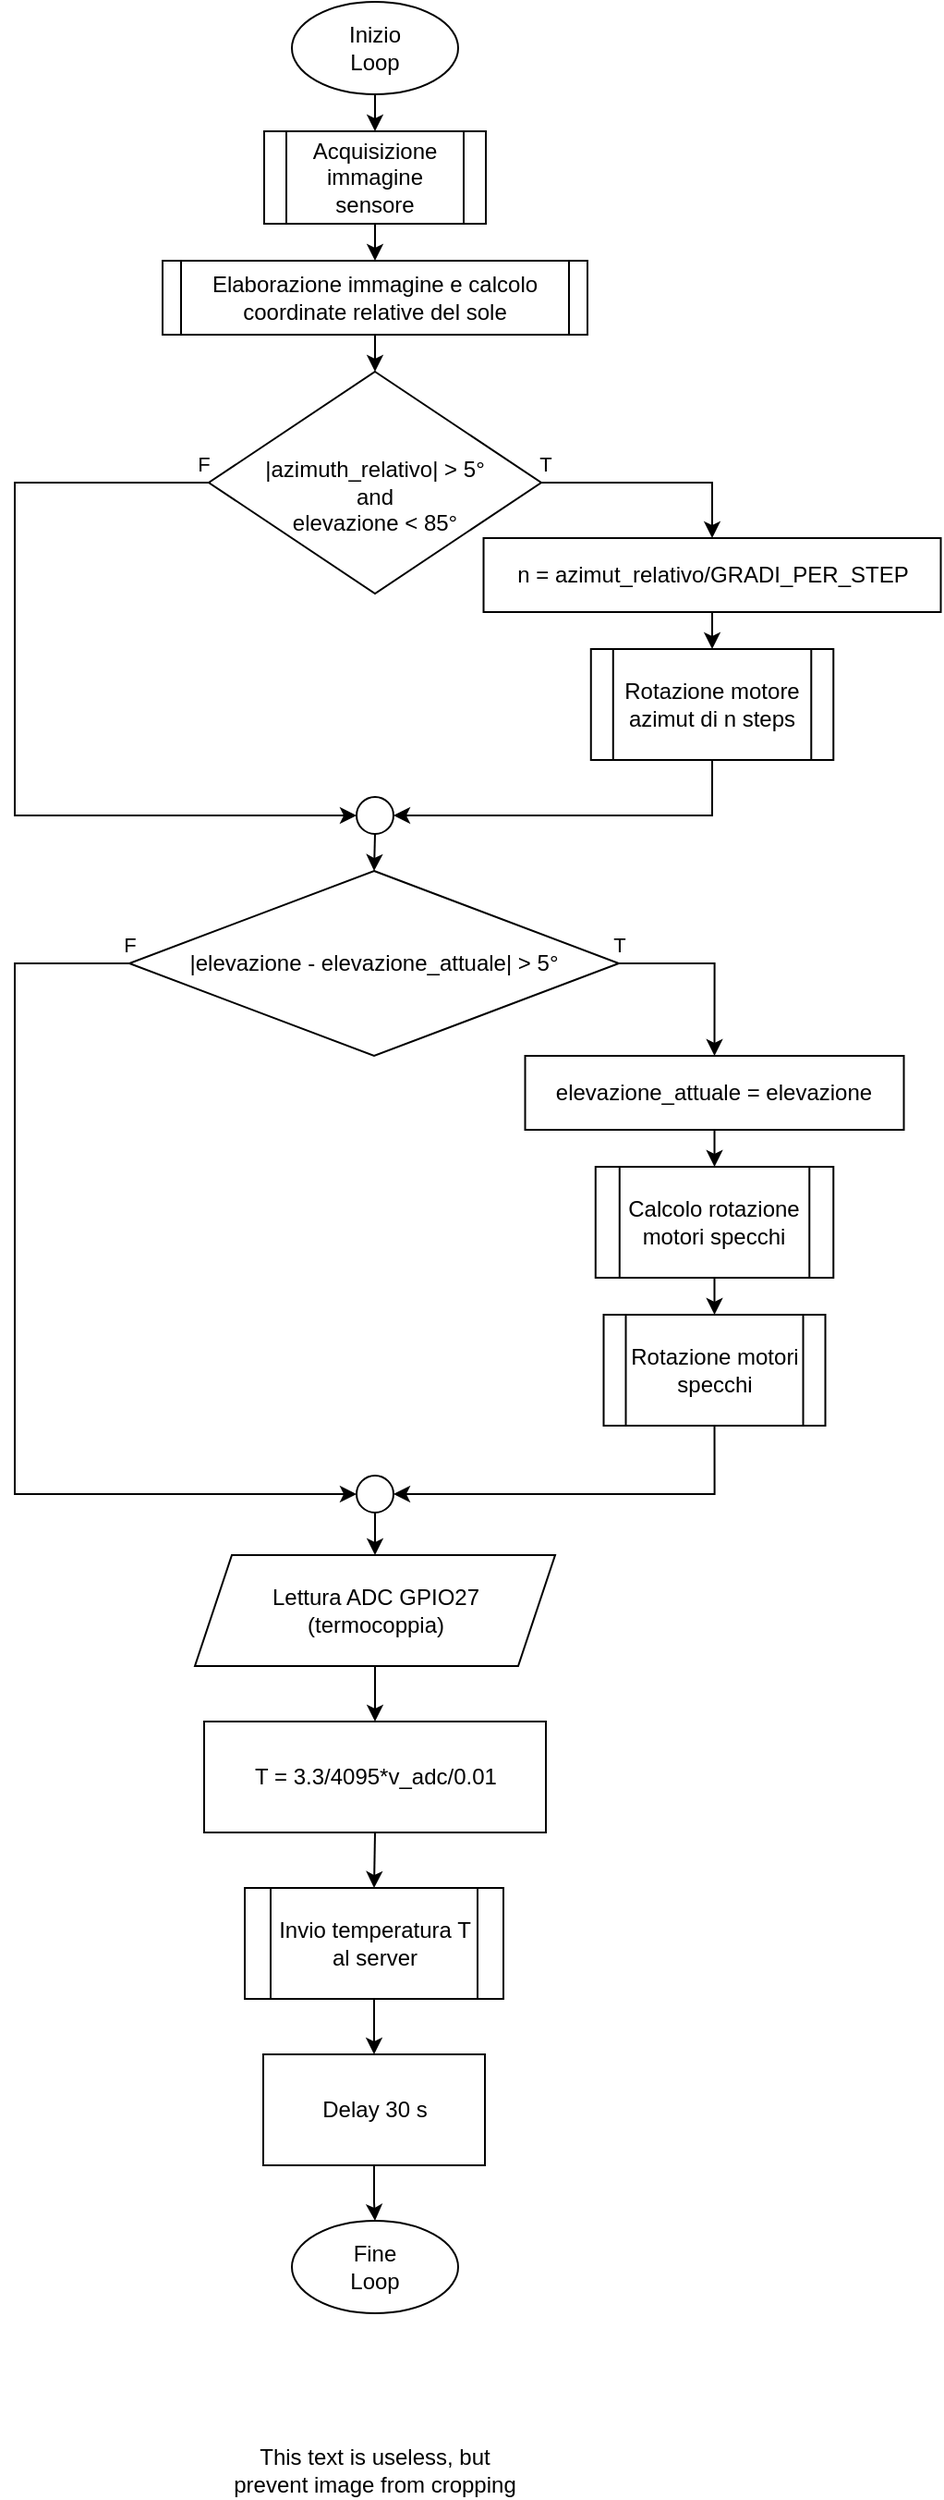 <mxfile version="14.7.0" type="device"><diagram id="eK8-4zU0Woavwo-oGc4o" name="Page-1"><mxGraphModel dx="1240" dy="649" grid="1" gridSize="10" guides="1" tooltips="1" connect="1" arrows="1" fold="1" page="1" pageScale="1" pageWidth="1654" pageHeight="2336" math="0" shadow="0"><root><mxCell id="0"/><mxCell id="1" parent="0"/><mxCell id="_s7QkjAhDSXQCsSgOdlq-21" style="edgeStyle=orthogonalEdgeStyle;rounded=0;orthogonalLoop=1;jettySize=auto;html=1;exitX=0.5;exitY=1;exitDx=0;exitDy=0;entryX=0.5;entryY=0;entryDx=0;entryDy=0;" edge="1" parent="1" source="_s7QkjAhDSXQCsSgOdlq-1" target="_s7QkjAhDSXQCsSgOdlq-7"><mxGeometry relative="1" as="geometry"/></mxCell><mxCell id="_s7QkjAhDSXQCsSgOdlq-1" value="&lt;div&gt;Inizio&lt;/div&gt;&lt;div&gt;Loop&lt;br&gt;&lt;/div&gt;" style="ellipse;whiteSpace=wrap;html=1;" vertex="1" parent="1"><mxGeometry x="540" y="10" width="90" height="50" as="geometry"/></mxCell><mxCell id="_s7QkjAhDSXQCsSgOdlq-22" style="edgeStyle=orthogonalEdgeStyle;rounded=0;orthogonalLoop=1;jettySize=auto;html=1;exitX=0.5;exitY=1;exitDx=0;exitDy=0;entryX=0.5;entryY=0;entryDx=0;entryDy=0;" edge="1" parent="1" source="_s7QkjAhDSXQCsSgOdlq-7" target="_s7QkjAhDSXQCsSgOdlq-9"><mxGeometry relative="1" as="geometry"/></mxCell><mxCell id="_s7QkjAhDSXQCsSgOdlq-7" value="&lt;div&gt;Acquisizione immagine&lt;/div&gt;&lt;div&gt;sensore&lt;br&gt;&lt;/div&gt;" style="shape=process;whiteSpace=wrap;html=1;backgroundOutline=1;" vertex="1" parent="1"><mxGeometry x="525" y="80" width="120" height="50" as="geometry"/></mxCell><mxCell id="_s7QkjAhDSXQCsSgOdlq-23" style="edgeStyle=orthogonalEdgeStyle;rounded=0;orthogonalLoop=1;jettySize=auto;html=1;exitX=0.5;exitY=1;exitDx=0;exitDy=0;entryX=0.5;entryY=0;entryDx=0;entryDy=0;" edge="1" parent="1" source="_s7QkjAhDSXQCsSgOdlq-9" target="_s7QkjAhDSXQCsSgOdlq-12"><mxGeometry relative="1" as="geometry"/></mxCell><mxCell id="_s7QkjAhDSXQCsSgOdlq-9" value="Elaborazione immagine e calcolo coordinate relative del sole" style="shape=process;whiteSpace=wrap;html=1;backgroundOutline=1;size=0.043;" vertex="1" parent="1"><mxGeometry x="470" y="150" width="230" height="40" as="geometry"/></mxCell><mxCell id="_s7QkjAhDSXQCsSgOdlq-15" style="edgeStyle=orthogonalEdgeStyle;rounded=0;orthogonalLoop=1;jettySize=auto;html=1;exitX=1;exitY=0.5;exitDx=0;exitDy=0;entryX=0.5;entryY=0;entryDx=0;entryDy=0;" edge="1" parent="1" source="_s7QkjAhDSXQCsSgOdlq-12" target="_s7QkjAhDSXQCsSgOdlq-13"><mxGeometry relative="1" as="geometry"/></mxCell><mxCell id="_s7QkjAhDSXQCsSgOdlq-48" value="T" style="edgeLabel;html=1;align=center;verticalAlign=middle;resizable=0;points=[];" vertex="1" connectable="0" parent="_s7QkjAhDSXQCsSgOdlq-15"><mxGeometry x="-0.776" y="-1" relative="1" as="geometry"><mxPoint x="-12" y="-11" as="offset"/></mxGeometry></mxCell><mxCell id="_s7QkjAhDSXQCsSgOdlq-20" style="edgeStyle=orthogonalEdgeStyle;rounded=0;orthogonalLoop=1;jettySize=auto;html=1;exitX=0;exitY=0.5;exitDx=0;exitDy=0;entryX=0;entryY=0.5;entryDx=0;entryDy=0;" edge="1" parent="1" source="_s7QkjAhDSXQCsSgOdlq-12" target="_s7QkjAhDSXQCsSgOdlq-18"><mxGeometry relative="1" as="geometry"><Array as="points"><mxPoint x="390" y="270"/><mxPoint x="390" y="450"/></Array></mxGeometry></mxCell><mxCell id="_s7QkjAhDSXQCsSgOdlq-49" value="F" style="edgeLabel;html=1;align=center;verticalAlign=middle;resizable=0;points=[];" vertex="1" connectable="0" parent="_s7QkjAhDSXQCsSgOdlq-20"><mxGeometry x="-0.906" y="1" relative="1" as="geometry"><mxPoint x="19" y="-11" as="offset"/></mxGeometry></mxCell><mxCell id="_s7QkjAhDSXQCsSgOdlq-12" value="&lt;div&gt;&lt;br&gt;&lt;/div&gt;&lt;div&gt;|azimuth_relativo| &amp;gt; 5°&lt;/div&gt;&lt;div&gt;and&lt;/div&gt;&lt;div&gt;elevazione &amp;lt; 85°&lt;br&gt;&lt;/div&gt;" style="rhombus;whiteSpace=wrap;html=1;" vertex="1" parent="1"><mxGeometry x="495" y="210" width="180" height="120" as="geometry"/></mxCell><mxCell id="_s7QkjAhDSXQCsSgOdlq-17" style="edgeStyle=orthogonalEdgeStyle;rounded=0;orthogonalLoop=1;jettySize=auto;html=1;exitX=0.5;exitY=1;exitDx=0;exitDy=0;entryX=0.5;entryY=0;entryDx=0;entryDy=0;" edge="1" parent="1" source="_s7QkjAhDSXQCsSgOdlq-13" target="_s7QkjAhDSXQCsSgOdlq-16"><mxGeometry relative="1" as="geometry"/></mxCell><mxCell id="_s7QkjAhDSXQCsSgOdlq-13" value="n = azimut_relativo/GRADI_PER_STEP" style="rounded=0;whiteSpace=wrap;html=1;" vertex="1" parent="1"><mxGeometry x="643.76" y="300" width="247.5" height="40" as="geometry"/></mxCell><mxCell id="_s7QkjAhDSXQCsSgOdlq-19" style="edgeStyle=orthogonalEdgeStyle;rounded=0;orthogonalLoop=1;jettySize=auto;html=1;exitX=0.5;exitY=1;exitDx=0;exitDy=0;entryX=1;entryY=0.5;entryDx=0;entryDy=0;" edge="1" parent="1" source="_s7QkjAhDSXQCsSgOdlq-16" target="_s7QkjAhDSXQCsSgOdlq-18"><mxGeometry relative="1" as="geometry"/></mxCell><mxCell id="_s7QkjAhDSXQCsSgOdlq-16" value="&lt;div&gt;Rotazione motore&lt;/div&gt;&lt;div&gt;azimut di n steps&lt;br&gt;&lt;/div&gt;" style="shape=process;whiteSpace=wrap;html=1;backgroundOutline=1;size=0.094;" vertex="1" parent="1"><mxGeometry x="701.89" y="360" width="131.25" height="60" as="geometry"/></mxCell><mxCell id="_s7QkjAhDSXQCsSgOdlq-28" style="edgeStyle=orthogonalEdgeStyle;rounded=0;orthogonalLoop=1;jettySize=auto;html=1;exitX=0.5;exitY=1;exitDx=0;exitDy=0;entryX=0.5;entryY=0;entryDx=0;entryDy=0;" edge="1" parent="1" source="_s7QkjAhDSXQCsSgOdlq-18" target="_s7QkjAhDSXQCsSgOdlq-25"><mxGeometry relative="1" as="geometry"/></mxCell><mxCell id="_s7QkjAhDSXQCsSgOdlq-18" value="" style="ellipse;whiteSpace=wrap;html=1;aspect=fixed;" vertex="1" parent="1"><mxGeometry x="575" y="440" width="20" height="20" as="geometry"/></mxCell><mxCell id="_s7QkjAhDSXQCsSgOdlq-30" style="edgeStyle=orthogonalEdgeStyle;rounded=0;orthogonalLoop=1;jettySize=auto;html=1;exitX=0.5;exitY=1;exitDx=0;exitDy=0;entryX=0.5;entryY=0;entryDx=0;entryDy=0;" edge="1" parent="1" source="_s7QkjAhDSXQCsSgOdlq-24" target="_s7QkjAhDSXQCsSgOdlq-26"><mxGeometry relative="1" as="geometry"/></mxCell><mxCell id="_s7QkjAhDSXQCsSgOdlq-24" value="elevazione_attuale = elevazione" style="rounded=0;whiteSpace=wrap;html=1;" vertex="1" parent="1"><mxGeometry x="666.26" y="580" width="205" height="40" as="geometry"/></mxCell><mxCell id="_s7QkjAhDSXQCsSgOdlq-29" value="T" style="edgeStyle=orthogonalEdgeStyle;rounded=0;orthogonalLoop=1;jettySize=auto;html=1;exitX=1;exitY=0.5;exitDx=0;exitDy=0;entryX=0.5;entryY=0;entryDx=0;entryDy=0;" edge="1" parent="1" source="_s7QkjAhDSXQCsSgOdlq-25" target="_s7QkjAhDSXQCsSgOdlq-24"><mxGeometry x="-1" y="10" relative="1" as="geometry"><Array as="points"><mxPoint x="769" y="530"/></Array><mxPoint as="offset"/></mxGeometry></mxCell><mxCell id="_s7QkjAhDSXQCsSgOdlq-34" value="F" style="edgeStyle=orthogonalEdgeStyle;rounded=0;orthogonalLoop=1;jettySize=auto;html=1;exitX=0;exitY=0.5;exitDx=0;exitDy=0;entryX=0;entryY=0.5;entryDx=0;entryDy=0;" edge="1" parent="1" source="_s7QkjAhDSXQCsSgOdlq-25" target="_s7QkjAhDSXQCsSgOdlq-32"><mxGeometry x="-1" y="-10" relative="1" as="geometry"><Array as="points"><mxPoint x="390" y="530"/><mxPoint x="390" y="817"/></Array><mxPoint as="offset"/></mxGeometry></mxCell><mxCell id="_s7QkjAhDSXQCsSgOdlq-25" value="|elevazione - elevazione_attuale| &amp;gt; 5°" style="rhombus;whiteSpace=wrap;html=1;" vertex="1" parent="1"><mxGeometry x="452" y="480" width="265" height="100" as="geometry"/></mxCell><mxCell id="_s7QkjAhDSXQCsSgOdlq-31" style="edgeStyle=orthogonalEdgeStyle;rounded=0;orthogonalLoop=1;jettySize=auto;html=1;exitX=0.5;exitY=1;exitDx=0;exitDy=0;entryX=0.5;entryY=0;entryDx=0;entryDy=0;" edge="1" parent="1" source="_s7QkjAhDSXQCsSgOdlq-26" target="_s7QkjAhDSXQCsSgOdlq-27"><mxGeometry relative="1" as="geometry"/></mxCell><mxCell id="_s7QkjAhDSXQCsSgOdlq-26" value="Calcolo rotazione motori specchi" style="shape=process;whiteSpace=wrap;html=1;backgroundOutline=1;" vertex="1" parent="1"><mxGeometry x="704.39" y="640" width="128.75" height="60" as="geometry"/></mxCell><mxCell id="_s7QkjAhDSXQCsSgOdlq-33" style="edgeStyle=orthogonalEdgeStyle;rounded=0;orthogonalLoop=1;jettySize=auto;html=1;exitX=0.5;exitY=1;exitDx=0;exitDy=0;entryX=1;entryY=0.5;entryDx=0;entryDy=0;" edge="1" parent="1" source="_s7QkjAhDSXQCsSgOdlq-27" target="_s7QkjAhDSXQCsSgOdlq-32"><mxGeometry relative="1" as="geometry"/></mxCell><mxCell id="_s7QkjAhDSXQCsSgOdlq-27" value="Rotazione motori specchi" style="shape=process;whiteSpace=wrap;html=1;backgroundOutline=1;" vertex="1" parent="1"><mxGeometry x="708.76" y="720" width="120" height="60" as="geometry"/></mxCell><mxCell id="_s7QkjAhDSXQCsSgOdlq-39" style="edgeStyle=orthogonalEdgeStyle;rounded=0;orthogonalLoop=1;jettySize=auto;html=1;exitX=0.5;exitY=1;exitDx=0;exitDy=0;entryX=0.5;entryY=0;entryDx=0;entryDy=0;" edge="1" parent="1" source="_s7QkjAhDSXQCsSgOdlq-32" target="_s7QkjAhDSXQCsSgOdlq-35"><mxGeometry relative="1" as="geometry"/></mxCell><mxCell id="_s7QkjAhDSXQCsSgOdlq-32" value="" style="ellipse;whiteSpace=wrap;html=1;aspect=fixed;" vertex="1" parent="1"><mxGeometry x="575" y="807" width="20" height="20" as="geometry"/></mxCell><mxCell id="_s7QkjAhDSXQCsSgOdlq-40" style="edgeStyle=orthogonalEdgeStyle;rounded=0;orthogonalLoop=1;jettySize=auto;html=1;exitX=0.5;exitY=1;exitDx=0;exitDy=0;entryX=0.5;entryY=0;entryDx=0;entryDy=0;" edge="1" parent="1" source="_s7QkjAhDSXQCsSgOdlq-35" target="_s7QkjAhDSXQCsSgOdlq-36"><mxGeometry relative="1" as="geometry"/></mxCell><mxCell id="_s7QkjAhDSXQCsSgOdlq-35" value="&lt;div&gt;Lettura ADC GPIO27&lt;/div&gt;&lt;div&gt;(termocoppia)&lt;/div&gt;" style="shape=parallelogram;perimeter=parallelogramPerimeter;whiteSpace=wrap;html=1;fixedSize=1;" vertex="1" parent="1"><mxGeometry x="487.5" y="850" width="195" height="60" as="geometry"/></mxCell><mxCell id="_s7QkjAhDSXQCsSgOdlq-41" style="edgeStyle=orthogonalEdgeStyle;rounded=0;orthogonalLoop=1;jettySize=auto;html=1;exitX=0.5;exitY=1;exitDx=0;exitDy=0;entryX=0.5;entryY=0;entryDx=0;entryDy=0;" edge="1" parent="1" source="_s7QkjAhDSXQCsSgOdlq-36" target="_s7QkjAhDSXQCsSgOdlq-38"><mxGeometry relative="1" as="geometry"/></mxCell><mxCell id="_s7QkjAhDSXQCsSgOdlq-36" value="T = 3.3/4095*v_adc/0.01" style="rounded=0;whiteSpace=wrap;html=1;" vertex="1" parent="1"><mxGeometry x="492.5" y="940" width="185" height="60" as="geometry"/></mxCell><mxCell id="_s7QkjAhDSXQCsSgOdlq-45" value="" style="edgeStyle=orthogonalEdgeStyle;rounded=0;orthogonalLoop=1;jettySize=auto;html=1;" edge="1" parent="1" source="_s7QkjAhDSXQCsSgOdlq-38" target="_s7QkjAhDSXQCsSgOdlq-44"><mxGeometry relative="1" as="geometry"/></mxCell><mxCell id="_s7QkjAhDSXQCsSgOdlq-38" value="Invio temperatura T al server" style="shape=process;whiteSpace=wrap;html=1;backgroundOutline=1;" vertex="1" parent="1"><mxGeometry x="514.5" y="1030" width="140" height="60" as="geometry"/></mxCell><mxCell id="_s7QkjAhDSXQCsSgOdlq-42" value="&lt;div&gt;Fine&lt;br&gt;&lt;/div&gt;&lt;div&gt;Loop&lt;br&gt;&lt;/div&gt;" style="ellipse;whiteSpace=wrap;html=1;" vertex="1" parent="1"><mxGeometry x="540" y="1210" width="90" height="50" as="geometry"/></mxCell><mxCell id="_s7QkjAhDSXQCsSgOdlq-46" value="" style="edgeStyle=orthogonalEdgeStyle;rounded=0;orthogonalLoop=1;jettySize=auto;html=1;" edge="1" parent="1" source="_s7QkjAhDSXQCsSgOdlq-44" target="_s7QkjAhDSXQCsSgOdlq-42"><mxGeometry relative="1" as="geometry"/></mxCell><mxCell id="_s7QkjAhDSXQCsSgOdlq-44" value="Delay 30 s" style="rounded=0;whiteSpace=wrap;html=1;" vertex="1" parent="1"><mxGeometry x="524.5" y="1120" width="120" height="60" as="geometry"/></mxCell><mxCell id="_s7QkjAhDSXQCsSgOdlq-50" value="This text is useless, but prevent image from cropping" style="text;html=1;strokeColor=none;fillColor=none;align=center;verticalAlign=middle;whiteSpace=wrap;rounded=0;" vertex="1" parent="1"><mxGeometry x="500.62" y="1330" width="167.75" height="30" as="geometry"/></mxCell></root></mxGraphModel></diagram></mxfile>